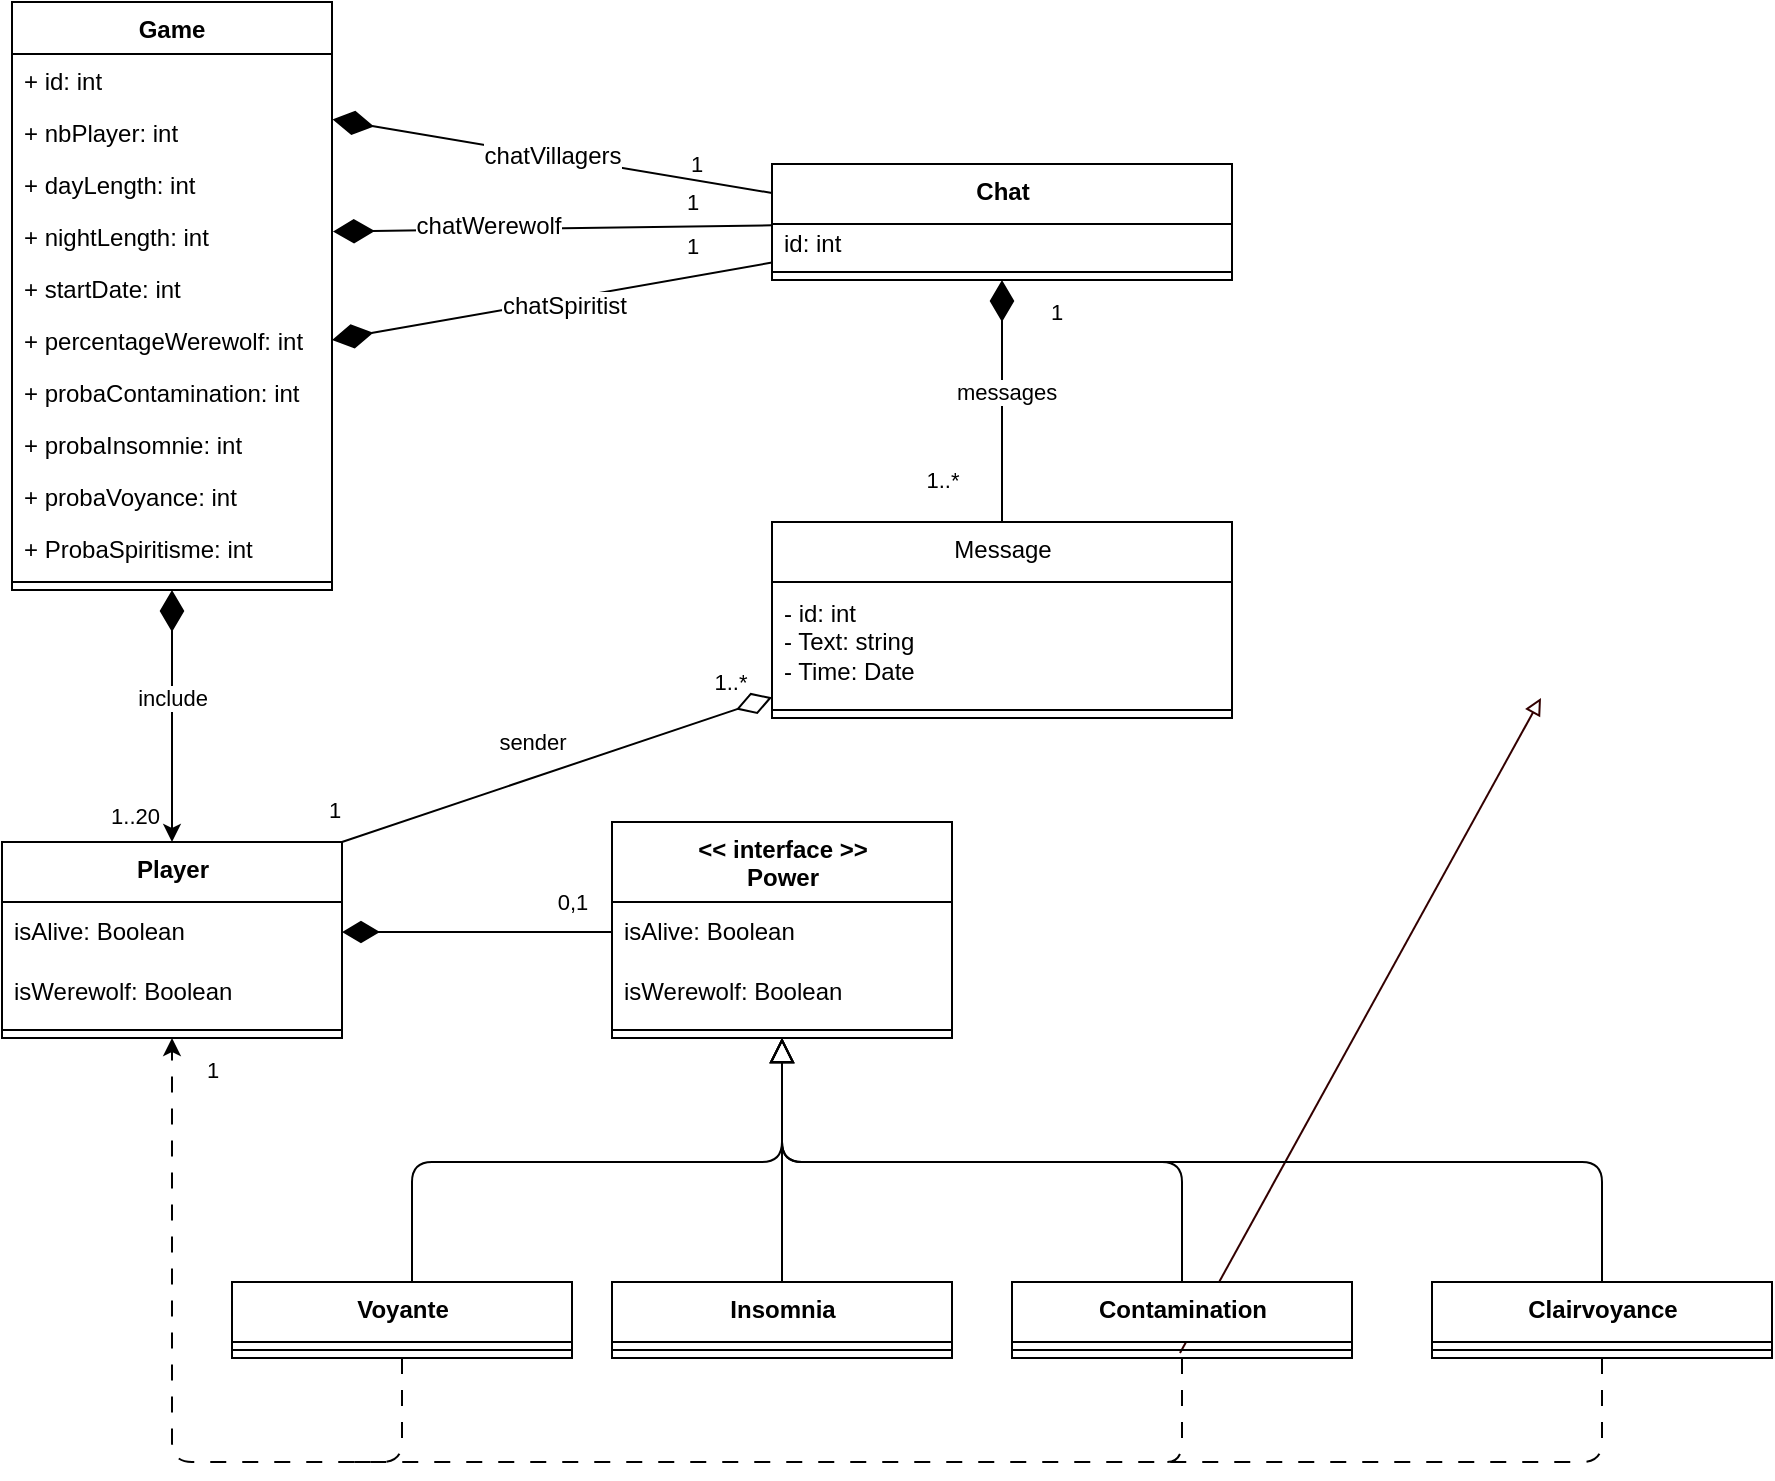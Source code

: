 <mxfile version="21.3.0" type="device">
  <diagram id="migKeFc_42KSMQu3nTl5" name="Page-1">
    <mxGraphModel dx="1581" dy="1614" grid="1" gridSize="10" guides="1" tooltips="1" connect="1" arrows="1" fold="1" page="1" pageScale="1" pageWidth="827" pageHeight="1169" math="0" shadow="0">
      <root>
        <mxCell id="0" />
        <mxCell id="1" parent="0" />
        <mxCell id="41" value="" style="endArrow=classic;html=1;exitX=0.5;exitY=1;exitDx=0;exitDy=0;startArrow=diamondThin;startFill=1;endSize=6;startSize=18;entryX=0.5;entryY=0;entryDx=0;entryDy=0;" parent="1" source="69" target="250" edge="1">
          <mxGeometry relative="1" as="geometry">
            <mxPoint x="-232.94" y="-727" as="sourcePoint" />
            <mxPoint x="-230" y="-620" as="targetPoint" />
          </mxGeometry>
        </mxCell>
        <mxCell id="42" value="include" style="edgeLabel;resizable=0;html=1;align=center;verticalAlign=middle;" parent="41" connectable="0" vertex="1">
          <mxGeometry relative="1" as="geometry">
            <mxPoint y="-9" as="offset" />
          </mxGeometry>
        </mxCell>
        <mxCell id="44" value="1..20" style="edgeLabel;resizable=0;html=1;align=right;verticalAlign=bottom;" parent="41" connectable="0" vertex="1">
          <mxGeometry x="1" relative="1" as="geometry">
            <mxPoint x="-6" y="-5" as="offset" />
          </mxGeometry>
        </mxCell>
        <mxCell id="69" value="Game" style="swimlane;fontStyle=1;align=center;verticalAlign=top;childLayout=stackLayout;horizontal=1;startSize=26;horizontalStack=0;resizeParent=1;resizeParentMax=0;resizeLast=0;collapsible=1;marginBottom=0;" parent="1" vertex="1">
          <mxGeometry x="-300" y="-1060" width="160" height="294" as="geometry" />
        </mxCell>
        <mxCell id="70" value="+ id: int" style="text;strokeColor=none;fillColor=none;align=left;verticalAlign=top;spacingLeft=4;spacingRight=4;overflow=hidden;rotatable=0;points=[[0,0.5],[1,0.5]];portConstraint=eastwest;" parent="69" vertex="1">
          <mxGeometry y="26" width="160" height="26" as="geometry" />
        </mxCell>
        <mxCell id="73" value="+ nbPlayer: int" style="text;strokeColor=none;fillColor=none;align=left;verticalAlign=top;spacingLeft=4;spacingRight=4;overflow=hidden;rotatable=0;points=[[0,0.5],[1,0.5]];portConstraint=eastwest;" parent="69" vertex="1">
          <mxGeometry y="52" width="160" height="26" as="geometry" />
        </mxCell>
        <mxCell id="74" value="+ dayLength: int" style="text;strokeColor=none;fillColor=none;align=left;verticalAlign=top;spacingLeft=4;spacingRight=4;overflow=hidden;rotatable=0;points=[[0,0.5],[1,0.5]];portConstraint=eastwest;" parent="69" vertex="1">
          <mxGeometry y="78" width="160" height="26" as="geometry" />
        </mxCell>
        <mxCell id="75" value="+ nightLength: int" style="text;strokeColor=none;fillColor=none;align=left;verticalAlign=top;spacingLeft=4;spacingRight=4;overflow=hidden;rotatable=0;points=[[0,0.5],[1,0.5]];portConstraint=eastwest;" parent="69" vertex="1">
          <mxGeometry y="104" width="160" height="26" as="geometry" />
        </mxCell>
        <mxCell id="76" value="+ startDate: int" style="text;strokeColor=none;fillColor=none;align=left;verticalAlign=top;spacingLeft=4;spacingRight=4;overflow=hidden;rotatable=0;points=[[0,0.5],[1,0.5]];portConstraint=eastwest;" parent="69" vertex="1">
          <mxGeometry y="130" width="160" height="26" as="geometry" />
        </mxCell>
        <mxCell id="77" value="+ percentageWerewolf: int" style="text;strokeColor=none;fillColor=none;align=left;verticalAlign=top;spacingLeft=4;spacingRight=4;overflow=hidden;rotatable=0;points=[[0,0.5],[1,0.5]];portConstraint=eastwest;" parent="69" vertex="1">
          <mxGeometry y="156" width="160" height="26" as="geometry" />
        </mxCell>
        <mxCell id="78" value="+ probaContamination: int" style="text;strokeColor=none;fillColor=none;align=left;verticalAlign=top;spacingLeft=4;spacingRight=4;overflow=hidden;rotatable=0;points=[[0,0.5],[1,0.5]];portConstraint=eastwest;" parent="69" vertex="1">
          <mxGeometry y="182" width="160" height="26" as="geometry" />
        </mxCell>
        <mxCell id="79" value="+ probaInsomnie: int" style="text;strokeColor=none;fillColor=none;align=left;verticalAlign=top;spacingLeft=4;spacingRight=4;overflow=hidden;rotatable=0;points=[[0,0.5],[1,0.5]];portConstraint=eastwest;" parent="69" vertex="1">
          <mxGeometry y="208" width="160" height="26" as="geometry" />
        </mxCell>
        <mxCell id="80" value="+ probaVoyance: int" style="text;strokeColor=none;fillColor=none;align=left;verticalAlign=top;spacingLeft=4;spacingRight=4;overflow=hidden;rotatable=0;points=[[0,0.5],[1,0.5]];portConstraint=eastwest;" parent="69" vertex="1">
          <mxGeometry y="234" width="160" height="26" as="geometry" />
        </mxCell>
        <mxCell id="81" value="+ ProbaSpiritisme: int" style="text;strokeColor=none;fillColor=none;align=left;verticalAlign=top;spacingLeft=4;spacingRight=4;overflow=hidden;rotatable=0;points=[[0,0.5],[1,0.5]];portConstraint=eastwest;" parent="69" vertex="1">
          <mxGeometry y="260" width="160" height="26" as="geometry" />
        </mxCell>
        <mxCell id="71" value="" style="line;strokeWidth=1;fillColor=none;align=left;verticalAlign=middle;spacingTop=-1;spacingLeft=3;spacingRight=3;rotatable=0;labelPosition=right;points=[];portConstraint=eastwest;strokeColor=inherit;" parent="69" vertex="1">
          <mxGeometry y="286" width="160" height="8" as="geometry" />
        </mxCell>
        <mxCell id="112" value="Message" style="swimlane;fontStyle=0;align=center;verticalAlign=top;childLayout=stackLayout;horizontal=1;startSize=30;horizontalStack=0;resizeParent=1;resizeParentMax=0;resizeLast=0;collapsible=0;marginBottom=0;html=1;" parent="1" vertex="1">
          <mxGeometry x="80" y="-800" width="230" height="98" as="geometry" />
        </mxCell>
        <mxCell id="114" value="- id: int&lt;br&gt;- Text: string&lt;br&gt;- Time: Date&amp;nbsp;" style="text;html=1;strokeColor=none;fillColor=none;align=left;verticalAlign=middle;spacingLeft=4;spacingRight=4;overflow=hidden;rotatable=0;points=[[0,0.5],[1,0.5]];portConstraint=eastwest;" parent="112" vertex="1">
          <mxGeometry y="30" width="230" height="60" as="geometry" />
        </mxCell>
        <mxCell id="117" value="" style="line;strokeWidth=1;fillColor=none;align=left;verticalAlign=middle;spacingTop=-1;spacingLeft=3;spacingRight=3;rotatable=0;labelPosition=right;points=[];portConstraint=eastwest;" parent="112" vertex="1">
          <mxGeometry y="90" width="230" height="8" as="geometry" />
        </mxCell>
        <mxCell id="136" style="edgeStyle=none;html=1;exitX=1;exitY=0.5;exitDx=0;exitDy=0;startArrow=diamondThin;startFill=1;startSize=18;endArrow=none;endFill=0;" parent="1" target="144" edge="1">
          <mxGeometry relative="1" as="geometry">
            <mxPoint x="-139.54" y="-945.22" as="sourcePoint" />
            <mxPoint x="270.0" y="-940.788" as="targetPoint" />
          </mxGeometry>
        </mxCell>
        <mxCell id="153" value="&lt;span style=&quot;font-size: 12px; background-color: rgb(255, 255, 255);&quot;&gt;chatWerewolf&lt;/span&gt;" style="edgeLabel;html=1;align=center;verticalAlign=middle;resizable=0;points=[];" parent="136" vertex="1" connectable="0">
          <mxGeometry x="0.286" y="-3" relative="1" as="geometry">
            <mxPoint x="-64" y="-4" as="offset" />
          </mxGeometry>
        </mxCell>
        <mxCell id="469" value="1" style="edgeLabel;html=1;align=center;verticalAlign=middle;resizable=0;points=[];" parent="136" vertex="1" connectable="0">
          <mxGeometry x="0.834" relative="1" as="geometry">
            <mxPoint x="-22" y="-12" as="offset" />
          </mxGeometry>
        </mxCell>
        <mxCell id="148" style="edgeStyle=none;html=1;startArrow=diamondThin;startFill=1;startSize=18;entryX=0.5;entryY=0;entryDx=0;entryDy=0;endArrow=none;endFill=0;" parent="1" source="144" target="112" edge="1">
          <mxGeometry relative="1" as="geometry" />
        </mxCell>
        <mxCell id="149" value="messages" style="edgeLabel;html=1;align=center;verticalAlign=middle;resizable=0;points=[];" parent="148" vertex="1" connectable="0">
          <mxGeometry x="-0.071" y="2" relative="1" as="geometry">
            <mxPoint as="offset" />
          </mxGeometry>
        </mxCell>
        <mxCell id="150" value="1" style="edgeLabel;html=1;align=center;verticalAlign=middle;resizable=0;points=[];" parent="148" vertex="1" connectable="0">
          <mxGeometry x="-0.718" y="2" relative="1" as="geometry">
            <mxPoint x="25" y="-1" as="offset" />
          </mxGeometry>
        </mxCell>
        <mxCell id="151" value="1..*" style="edgeLabel;html=1;align=center;verticalAlign=middle;resizable=0;points=[];" parent="148" vertex="1" connectable="0">
          <mxGeometry x="0.709" y="3" relative="1" as="geometry">
            <mxPoint x="-33" y="-4" as="offset" />
          </mxGeometry>
        </mxCell>
        <mxCell id="144" value="&lt;b&gt;Chat&lt;/b&gt;" style="swimlane;fontStyle=0;align=center;verticalAlign=top;childLayout=stackLayout;horizontal=1;startSize=30;horizontalStack=0;resizeParent=1;resizeParentMax=0;resizeLast=0;collapsible=0;marginBottom=0;html=1;" parent="1" vertex="1">
          <mxGeometry x="80" y="-979" width="230" height="58" as="geometry" />
        </mxCell>
        <mxCell id="145" value="id: int" style="text;html=1;strokeColor=none;fillColor=none;align=left;verticalAlign=middle;spacingLeft=4;spacingRight=4;overflow=hidden;rotatable=0;points=[[0,0.5],[1,0.5]];portConstraint=eastwest;" parent="144" vertex="1">
          <mxGeometry y="30" width="230" height="20" as="geometry" />
        </mxCell>
        <mxCell id="146" value="" style="line;strokeWidth=1;fillColor=none;align=left;verticalAlign=middle;spacingTop=-1;spacingLeft=3;spacingRight=3;rotatable=0;labelPosition=right;points=[];portConstraint=eastwest;" parent="144" vertex="1">
          <mxGeometry y="50" width="230" height="8" as="geometry" />
        </mxCell>
        <mxCell id="155" style="edgeStyle=none;html=1;entryX=1;entryY=0;entryDx=0;entryDy=0;endArrow=none;endFill=0;startArrow=diamondThin;startFill=0;startSize=16;" parent="1" source="112" target="250" edge="1">
          <mxGeometry relative="1" as="geometry">
            <mxPoint x="100" y="-850" as="sourcePoint" />
          </mxGeometry>
        </mxCell>
        <mxCell id="157" value="sender" style="edgeLabel;html=1;align=center;verticalAlign=middle;resizable=0;points=[];" parent="155" vertex="1" connectable="0">
          <mxGeometry x="-0.007" y="2" relative="1" as="geometry">
            <mxPoint x="-14" y="-16" as="offset" />
          </mxGeometry>
        </mxCell>
        <mxCell id="159" value="1..*" style="edgeLabel;html=1;align=center;verticalAlign=middle;resizable=0;points=[];" parent="155" vertex="1" connectable="0">
          <mxGeometry x="-0.909" relative="1" as="geometry">
            <mxPoint x="-11" y="-11" as="offset" />
          </mxGeometry>
        </mxCell>
        <mxCell id="160" value="1" style="edgeLabel;html=1;align=center;verticalAlign=middle;resizable=0;points=[];" parent="155" vertex="1" connectable="0">
          <mxGeometry x="0.923" y="1" relative="1" as="geometry">
            <mxPoint x="-13" y="-14" as="offset" />
          </mxGeometry>
        </mxCell>
        <mxCell id="161" value="&lt;span style=&quot;font-size: 12px; background-color: rgb(255, 255, 255);&quot;&gt;chatVillagers&lt;/span&gt;" style="edgeStyle=none;html=1;exitX=1.002;exitY=0.259;exitDx=0;exitDy=0;entryX=0;entryY=0.25;entryDx=0;entryDy=0;exitPerimeter=0;startArrow=diamondThin;startFill=1;startSize=18;endArrow=none;endFill=0;" parent="1" source="73" target="144" edge="1">
          <mxGeometry relative="1" as="geometry" />
        </mxCell>
        <mxCell id="470" value="1" style="edgeLabel;html=1;align=center;verticalAlign=middle;resizable=0;points=[];" parent="161" vertex="1" connectable="0">
          <mxGeometry x="0.647" relative="1" as="geometry">
            <mxPoint y="-8" as="offset" />
          </mxGeometry>
        </mxCell>
        <mxCell id="162" style="edgeStyle=none;html=1;exitX=1;exitY=0.5;exitDx=0;exitDy=0;startArrow=diamondThin;startFill=1;startSize=18;endArrow=none;endFill=0;" parent="1" source="77" target="144" edge="1">
          <mxGeometry relative="1" as="geometry">
            <mxPoint x="68.62" y="-890.378" as="targetPoint" />
          </mxGeometry>
        </mxCell>
        <mxCell id="163" value="&lt;span style=&quot;font-size: 12px; background-color: rgb(255, 255, 255);&quot;&gt;chatSpiritist&lt;/span&gt;" style="edgeLabel;html=1;align=center;verticalAlign=middle;resizable=0;points=[];" parent="162" vertex="1" connectable="0">
          <mxGeometry x="-0.116" y="2" relative="1" as="geometry">
            <mxPoint x="19" y="2" as="offset" />
          </mxGeometry>
        </mxCell>
        <mxCell id="281" value="1" style="edgeLabel;html=1;align=center;verticalAlign=middle;resizable=0;points=[];" parent="162" vertex="1" connectable="0">
          <mxGeometry x="0.906" relative="1" as="geometry">
            <mxPoint x="-30" y="-10" as="offset" />
          </mxGeometry>
        </mxCell>
        <mxCell id="250" value="&lt;b&gt;Player&lt;br&gt;&lt;/b&gt;" style="swimlane;fontStyle=0;align=center;verticalAlign=top;childLayout=stackLayout;horizontal=1;startSize=30;horizontalStack=0;resizeParent=1;resizeParentMax=0;resizeLast=0;collapsible=0;marginBottom=0;html=1;strokeColor=default;" parent="1" vertex="1">
          <mxGeometry x="-305" y="-640" width="170" height="98" as="geometry" />
        </mxCell>
        <mxCell id="252" value="isAlive: Boolean" style="text;html=1;strokeColor=none;fillColor=none;align=left;verticalAlign=middle;spacingLeft=4;spacingRight=4;overflow=hidden;rotatable=0;points=[[0,0.5],[1,0.5]];portConstraint=eastwest;" parent="250" vertex="1">
          <mxGeometry y="30" width="170" height="30" as="geometry" />
        </mxCell>
        <mxCell id="437" value="isWerewolf: Boolean" style="text;html=1;strokeColor=none;fillColor=none;align=left;verticalAlign=middle;spacingLeft=4;spacingRight=4;overflow=hidden;rotatable=0;points=[[0,0.5],[1,0.5]];portConstraint=eastwest;" parent="250" vertex="1">
          <mxGeometry y="60" width="170" height="30" as="geometry" />
        </mxCell>
        <mxCell id="255" value="" style="line;strokeWidth=1;fillColor=none;align=left;verticalAlign=middle;spacingTop=-1;spacingLeft=3;spacingRight=3;rotatable=0;labelPosition=right;points=[];portConstraint=eastwest;strokeColor=default;" parent="250" vertex="1">
          <mxGeometry y="90" width="170" height="8" as="geometry" />
        </mxCell>
        <mxCell id="431" style="edgeStyle=none;html=1;strokeColor=#330000;endArrow=block;endFill=0;fillColor=#f8cecc;gradientColor=#ea6b66;exitX=0.5;exitY=0;exitDx=0;exitDy=0;" parent="1" edge="1">
          <mxGeometry relative="1" as="geometry">
            <mxPoint x="284" y="-384.5" as="sourcePoint" />
            <mxPoint x="464.489" y="-712" as="targetPoint" />
          </mxGeometry>
        </mxCell>
        <mxCell id="438" value="&lt;b&gt;&amp;lt;&amp;lt; interface &amp;gt;&amp;gt;&lt;br&gt;Power&lt;br&gt;&lt;/b&gt;" style="swimlane;fontStyle=0;align=center;verticalAlign=top;childLayout=stackLayout;horizontal=1;startSize=40;horizontalStack=0;resizeParent=1;resizeParentMax=0;resizeLast=0;collapsible=0;marginBottom=0;html=1;strokeColor=default;" parent="1" vertex="1">
          <mxGeometry y="-650" width="170" height="108" as="geometry" />
        </mxCell>
        <mxCell id="439" value="isAlive: Boolean" style="text;html=1;strokeColor=none;fillColor=none;align=left;verticalAlign=middle;spacingLeft=4;spacingRight=4;overflow=hidden;rotatable=0;points=[[0,0.5],[1,0.5]];portConstraint=eastwest;" parent="438" vertex="1">
          <mxGeometry y="40" width="170" height="30" as="geometry" />
        </mxCell>
        <mxCell id="440" value="isWerewolf: Boolean" style="text;html=1;strokeColor=none;fillColor=none;align=left;verticalAlign=middle;spacingLeft=4;spacingRight=4;overflow=hidden;rotatable=0;points=[[0,0.5],[1,0.5]];portConstraint=eastwest;" parent="438" vertex="1">
          <mxGeometry y="70" width="170" height="30" as="geometry" />
        </mxCell>
        <mxCell id="441" value="" style="line;strokeWidth=1;fillColor=none;align=left;verticalAlign=middle;spacingTop=-1;spacingLeft=3;spacingRight=3;rotatable=0;labelPosition=right;points=[];portConstraint=eastwest;strokeColor=default;" parent="438" vertex="1">
          <mxGeometry y="100" width="170" height="8" as="geometry" />
        </mxCell>
        <mxCell id="465" style="edgeStyle=orthogonalEdgeStyle;html=1;entryX=0.5;entryY=1;entryDx=0;entryDy=0;endArrow=block;endFill=0;endSize=10;" parent="1" source="442" target="438" edge="1">
          <mxGeometry relative="1" as="geometry">
            <Array as="points">
              <mxPoint x="285" y="-480" />
              <mxPoint x="85" y="-480" />
            </Array>
          </mxGeometry>
        </mxCell>
        <mxCell id="474" style="edgeStyle=orthogonalEdgeStyle;html=1;dashed=1;dashPattern=8 8;startArrow=none;startFill=0;endArrow=none;endFill=0;startSize=16;" parent="1" source="442" edge="1">
          <mxGeometry relative="1" as="geometry">
            <mxPoint x="270" y="-330" as="targetPoint" />
            <Array as="points">
              <mxPoint x="285" y="-330" />
            </Array>
          </mxGeometry>
        </mxCell>
        <mxCell id="442" value="&lt;b&gt;Contamination&lt;br&gt;&lt;/b&gt;" style="swimlane;fontStyle=0;align=center;verticalAlign=top;childLayout=stackLayout;horizontal=1;startSize=30;horizontalStack=0;resizeParent=1;resizeParentMax=0;resizeLast=0;collapsible=0;marginBottom=0;html=1;strokeColor=default;" parent="1" vertex="1">
          <mxGeometry x="200" y="-420" width="170" height="38" as="geometry" />
        </mxCell>
        <mxCell id="445" value="" style="line;strokeWidth=1;fillColor=none;align=left;verticalAlign=middle;spacingTop=-1;spacingLeft=3;spacingRight=3;rotatable=0;labelPosition=right;points=[];portConstraint=eastwest;strokeColor=default;" parent="442" vertex="1">
          <mxGeometry y="30" width="170" height="8" as="geometry" />
        </mxCell>
        <mxCell id="463" style="edgeStyle=orthogonalEdgeStyle;html=1;entryX=0.5;entryY=1;entryDx=0;entryDy=0;endArrow=block;endFill=0;endSize=10;" parent="1" source="446" target="438" edge="1">
          <mxGeometry relative="1" as="geometry">
            <Array as="points">
              <mxPoint x="85" y="-450" />
              <mxPoint x="85" y="-450" />
            </Array>
          </mxGeometry>
        </mxCell>
        <mxCell id="446" value="&lt;b&gt;Insomnia&lt;br&gt;&lt;/b&gt;" style="swimlane;fontStyle=0;align=center;verticalAlign=top;childLayout=stackLayout;horizontal=1;startSize=30;horizontalStack=0;resizeParent=1;resizeParentMax=0;resizeLast=0;collapsible=0;marginBottom=0;html=1;strokeColor=default;" parent="1" vertex="1">
          <mxGeometry y="-420" width="170" height="38" as="geometry" />
        </mxCell>
        <mxCell id="449" value="" style="line;strokeWidth=1;fillColor=none;align=left;verticalAlign=middle;spacingTop=-1;spacingLeft=3;spacingRight=3;rotatable=0;labelPosition=right;points=[];portConstraint=eastwest;strokeColor=default;" parent="446" vertex="1">
          <mxGeometry y="30" width="170" height="8" as="geometry" />
        </mxCell>
        <mxCell id="462" style="edgeStyle=orthogonalEdgeStyle;html=1;entryX=0.5;entryY=1;entryDx=0;entryDy=0;endArrow=block;endFill=0;endSize=10;" parent="1" source="450" target="438" edge="1">
          <mxGeometry relative="1" as="geometry">
            <Array as="points">
              <mxPoint x="-100" y="-480" />
              <mxPoint x="85" y="-480" />
            </Array>
          </mxGeometry>
        </mxCell>
        <mxCell id="475" style="edgeStyle=orthogonalEdgeStyle;html=1;dashed=1;dashPattern=8 8;startArrow=none;startFill=0;endArrow=none;endFill=0;startSize=16;" parent="1" source="450" edge="1">
          <mxGeometry relative="1" as="geometry">
            <mxPoint x="-130" y="-330" as="targetPoint" />
            <Array as="points">
              <mxPoint x="-105" y="-330" />
            </Array>
          </mxGeometry>
        </mxCell>
        <mxCell id="450" value="&lt;b&gt;Voyante&lt;br&gt;&lt;/b&gt;" style="swimlane;fontStyle=0;align=center;verticalAlign=top;childLayout=stackLayout;horizontal=1;startSize=30;horizontalStack=0;resizeParent=1;resizeParentMax=0;resizeLast=0;collapsible=0;marginBottom=0;html=1;strokeColor=default;" parent="1" vertex="1">
          <mxGeometry x="-190" y="-420" width="170" height="38" as="geometry" />
        </mxCell>
        <mxCell id="453" value="" style="line;strokeWidth=1;fillColor=none;align=left;verticalAlign=middle;spacingTop=-1;spacingLeft=3;spacingRight=3;rotatable=0;labelPosition=right;points=[];portConstraint=eastwest;strokeColor=default;" parent="450" vertex="1">
          <mxGeometry y="30" width="170" height="8" as="geometry" />
        </mxCell>
        <mxCell id="467" style="edgeStyle=orthogonalEdgeStyle;html=1;entryX=0.5;entryY=1;entryDx=0;entryDy=0;endArrow=block;endFill=0;endSize=10;" parent="1" source="454" target="438" edge="1">
          <mxGeometry relative="1" as="geometry">
            <Array as="points">
              <mxPoint x="495" y="-480" />
              <mxPoint x="85" y="-480" />
            </Array>
          </mxGeometry>
        </mxCell>
        <mxCell id="473" style="edgeStyle=orthogonalEdgeStyle;html=1;dashed=1;dashPattern=8 8;startArrow=none;startFill=0;endArrow=classic;endFill=1;startSize=16;entryX=0.5;entryY=1;entryDx=0;entryDy=0;" parent="1" source="454" target="250" edge="1">
          <mxGeometry relative="1" as="geometry">
            <mxPoint x="-260" y="-340" as="targetPoint" />
            <Array as="points">
              <mxPoint x="495" y="-330" />
              <mxPoint x="-220" y="-330" />
            </Array>
          </mxGeometry>
        </mxCell>
        <mxCell id="477" value="1" style="edgeLabel;html=1;align=center;verticalAlign=middle;resizable=0;points=[];" parent="473" vertex="1" connectable="0">
          <mxGeometry x="0.967" y="-1" relative="1" as="geometry">
            <mxPoint x="19" as="offset" />
          </mxGeometry>
        </mxCell>
        <mxCell id="454" value="&lt;b&gt;Clairvoyance&lt;br&gt;&lt;/b&gt;" style="swimlane;fontStyle=0;align=center;verticalAlign=top;childLayout=stackLayout;horizontal=1;startSize=30;horizontalStack=0;resizeParent=1;resizeParentMax=0;resizeLast=0;collapsible=0;marginBottom=0;html=1;strokeColor=default;" parent="1" vertex="1">
          <mxGeometry x="410" y="-420" width="170" height="38" as="geometry" />
        </mxCell>
        <mxCell id="457" value="" style="line;strokeWidth=1;fillColor=none;align=left;verticalAlign=middle;spacingTop=-1;spacingLeft=3;spacingRight=3;rotatable=0;labelPosition=right;points=[];portConstraint=eastwest;strokeColor=default;" parent="454" vertex="1">
          <mxGeometry y="30" width="170" height="8" as="geometry" />
        </mxCell>
        <mxCell id="468" style="edgeStyle=orthogonalEdgeStyle;html=1;entryX=0;entryY=0.5;entryDx=0;entryDy=0;startArrow=diamondThin;startFill=1;startSize=16;endArrow=none;endFill=0;" parent="1" source="252" target="439" edge="1">
          <mxGeometry relative="1" as="geometry" />
        </mxCell>
        <mxCell id="476" value="0,1" style="edgeLabel;html=1;align=center;verticalAlign=middle;resizable=0;points=[];" parent="468" vertex="1" connectable="0">
          <mxGeometry x="0.7" y="-3" relative="1" as="geometry">
            <mxPoint y="-18" as="offset" />
          </mxGeometry>
        </mxCell>
      </root>
    </mxGraphModel>
  </diagram>
</mxfile>
